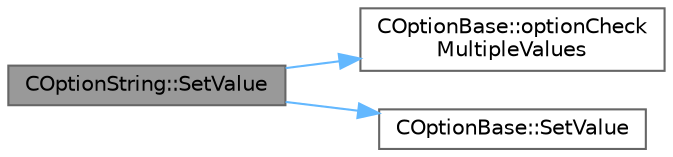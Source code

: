 digraph "COptionString::SetValue"
{
 // LATEX_PDF_SIZE
  bgcolor="transparent";
  edge [fontname=Helvetica,fontsize=10,labelfontname=Helvetica,labelfontsize=10];
  node [fontname=Helvetica,fontsize=10,shape=box,height=0.2,width=0.4];
  rankdir="LR";
  Node1 [id="Node000001",label="COptionString::SetValue",height=0.2,width=0.4,color="gray40", fillcolor="grey60", style="filled", fontcolor="black",tooltip=" "];
  Node1 -> Node2 [id="edge1_Node000001_Node000002",color="steelblue1",style="solid",tooltip=" "];
  Node2 [id="Node000002",label="COptionBase::optionCheck\lMultipleValues",height=0.2,width=0.4,color="grey40", fillcolor="white", style="filled",URL="$classCOptionBase.html#a6a1659f961547c811e99f71abf9da579",tooltip=" "];
  Node1 -> Node3 [id="edge2_Node000001_Node000003",color="steelblue1",style="solid",tooltip=" "];
  Node3 [id="Node000003",label="COptionBase::SetValue",height=0.2,width=0.4,color="grey40", fillcolor="white", style="filled",URL="$classCOptionBase.html#af1fdb6f6d4b9217832b93fade86ba592",tooltip=" "];
}
